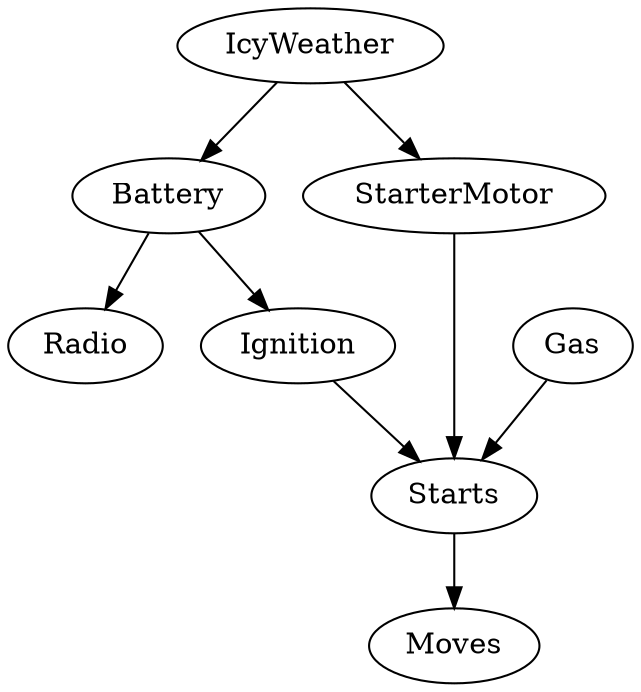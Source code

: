 digraph G{
IcyWeather->Battery
IcyWeather->StarterMotor
Battery->Radio
Battery->Ignition
StarterMotor->Starts
Ignition->Starts
Gas->Starts
Starts->Moves
}
